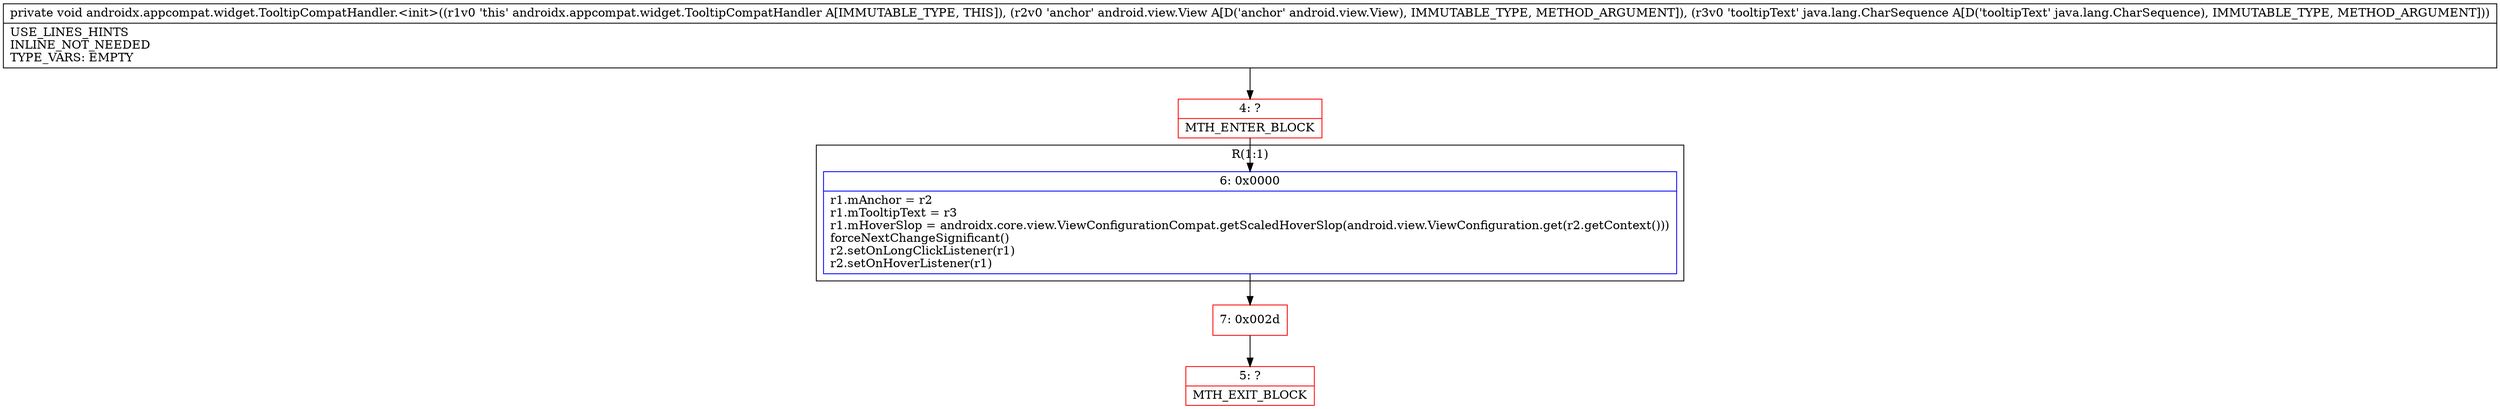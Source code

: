 digraph "CFG forandroidx.appcompat.widget.TooltipCompatHandler.\<init\>(Landroid\/view\/View;Ljava\/lang\/CharSequence;)V" {
subgraph cluster_Region_210968155 {
label = "R(1:1)";
node [shape=record,color=blue];
Node_6 [shape=record,label="{6\:\ 0x0000|r1.mAnchor = r2\lr1.mTooltipText = r3\lr1.mHoverSlop = androidx.core.view.ViewConfigurationCompat.getScaledHoverSlop(android.view.ViewConfiguration.get(r2.getContext()))\lforceNextChangeSignificant()\lr2.setOnLongClickListener(r1)\lr2.setOnHoverListener(r1)\l}"];
}
Node_4 [shape=record,color=red,label="{4\:\ ?|MTH_ENTER_BLOCK\l}"];
Node_7 [shape=record,color=red,label="{7\:\ 0x002d}"];
Node_5 [shape=record,color=red,label="{5\:\ ?|MTH_EXIT_BLOCK\l}"];
MethodNode[shape=record,label="{private void androidx.appcompat.widget.TooltipCompatHandler.\<init\>((r1v0 'this' androidx.appcompat.widget.TooltipCompatHandler A[IMMUTABLE_TYPE, THIS]), (r2v0 'anchor' android.view.View A[D('anchor' android.view.View), IMMUTABLE_TYPE, METHOD_ARGUMENT]), (r3v0 'tooltipText' java.lang.CharSequence A[D('tooltipText' java.lang.CharSequence), IMMUTABLE_TYPE, METHOD_ARGUMENT]))  | USE_LINES_HINTS\lINLINE_NOT_NEEDED\lTYPE_VARS: EMPTY\l}"];
MethodNode -> Node_4;Node_6 -> Node_7;
Node_4 -> Node_6;
Node_7 -> Node_5;
}

